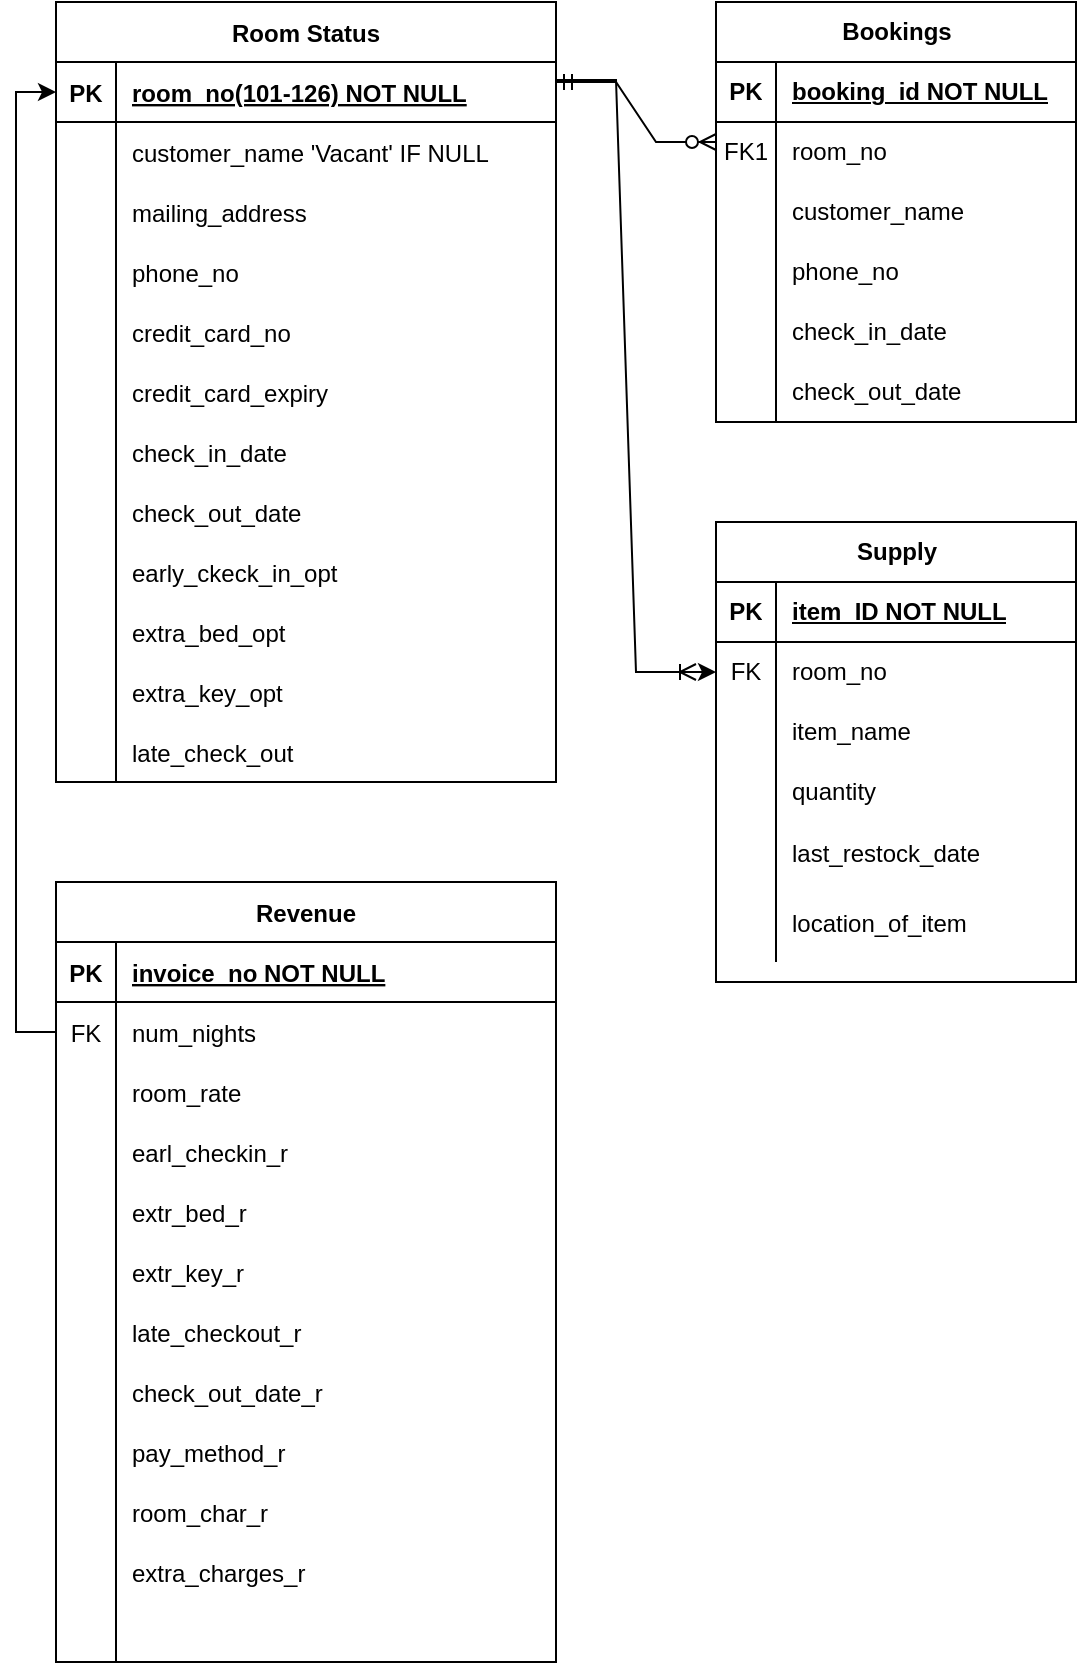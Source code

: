 <mxfile>
    <diagram id="R2lEEEUBdFMjLlhIrx00" name="Page-1">
        <mxGraphModel dx="762" dy="712" grid="1" gridSize="10" guides="1" tooltips="1" connect="1" arrows="1" fold="1" page="1" pageScale="1" pageWidth="850" pageHeight="1100" math="0" shadow="0" extFonts="Permanent Marker^https://fonts.googleapis.com/css?family=Permanent+Marker">
            <root>
                <mxCell id="0"/>
                <mxCell id="1" parent="0"/>
                <mxCell id="C-vyLk0tnHw3VtMMgP7b-23" value="Room Status" style="shape=table;startSize=30;container=1;collapsible=1;childLayout=tableLayout;fixedRows=1;rowLines=0;fontStyle=1;align=center;resizeLast=1;" parent="1" vertex="1">
                    <mxGeometry x="120" y="120" width="250" height="390" as="geometry">
                        <mxRectangle x="120" y="120" width="110" height="30" as="alternateBounds"/>
                    </mxGeometry>
                </mxCell>
                <mxCell id="C-vyLk0tnHw3VtMMgP7b-24" value="" style="shape=partialRectangle;collapsible=0;dropTarget=0;pointerEvents=0;fillColor=none;points=[[0,0.5],[1,0.5]];portConstraint=eastwest;top=0;left=0;right=0;bottom=1;" parent="C-vyLk0tnHw3VtMMgP7b-23" vertex="1">
                    <mxGeometry y="30" width="250" height="30" as="geometry"/>
                </mxCell>
                <mxCell id="C-vyLk0tnHw3VtMMgP7b-25" value="PK" style="shape=partialRectangle;overflow=hidden;connectable=0;fillColor=none;top=0;left=0;bottom=0;right=0;fontStyle=1;" parent="C-vyLk0tnHw3VtMMgP7b-24" vertex="1">
                    <mxGeometry width="30" height="30" as="geometry">
                        <mxRectangle width="30" height="30" as="alternateBounds"/>
                    </mxGeometry>
                </mxCell>
                <mxCell id="C-vyLk0tnHw3VtMMgP7b-26" value="room_no(101-126) NOT NULL" style="shape=partialRectangle;overflow=hidden;connectable=0;fillColor=none;top=0;left=0;bottom=0;right=0;align=left;spacingLeft=6;fontStyle=5;" parent="C-vyLk0tnHw3VtMMgP7b-24" vertex="1">
                    <mxGeometry x="30" width="220" height="30" as="geometry">
                        <mxRectangle width="220" height="30" as="alternateBounds"/>
                    </mxGeometry>
                </mxCell>
                <mxCell id="C-vyLk0tnHw3VtMMgP7b-27" value="" style="shape=partialRectangle;collapsible=0;dropTarget=0;pointerEvents=0;fillColor=none;points=[[0,0.5],[1,0.5]];portConstraint=eastwest;top=0;left=0;right=0;bottom=0;" parent="C-vyLk0tnHw3VtMMgP7b-23" vertex="1">
                    <mxGeometry y="60" width="250" height="30" as="geometry"/>
                </mxCell>
                <mxCell id="C-vyLk0tnHw3VtMMgP7b-28" value="" style="shape=partialRectangle;overflow=hidden;connectable=0;fillColor=none;top=0;left=0;bottom=0;right=0;" parent="C-vyLk0tnHw3VtMMgP7b-27" vertex="1">
                    <mxGeometry width="30" height="30" as="geometry">
                        <mxRectangle width="30" height="30" as="alternateBounds"/>
                    </mxGeometry>
                </mxCell>
                <mxCell id="C-vyLk0tnHw3VtMMgP7b-29" value="customer_name 'Vacant' IF NULL" style="shape=partialRectangle;overflow=hidden;connectable=0;fillColor=none;top=0;left=0;bottom=0;right=0;align=left;spacingLeft=6;" parent="C-vyLk0tnHw3VtMMgP7b-27" vertex="1">
                    <mxGeometry x="30" width="220" height="30" as="geometry">
                        <mxRectangle width="220" height="30" as="alternateBounds"/>
                    </mxGeometry>
                </mxCell>
                <mxCell id="RKsbf4HWqDIi988v698g-14" style="shape=partialRectangle;collapsible=0;dropTarget=0;pointerEvents=0;fillColor=none;points=[[0,0.5],[1,0.5]];portConstraint=eastwest;top=0;left=0;right=0;bottom=0;" parent="C-vyLk0tnHw3VtMMgP7b-23" vertex="1">
                    <mxGeometry y="90" width="250" height="30" as="geometry"/>
                </mxCell>
                <mxCell id="RKsbf4HWqDIi988v698g-15" style="shape=partialRectangle;overflow=hidden;connectable=0;fillColor=none;top=0;left=0;bottom=0;right=0;" parent="RKsbf4HWqDIi988v698g-14" vertex="1">
                    <mxGeometry width="30" height="30" as="geometry">
                        <mxRectangle width="30" height="30" as="alternateBounds"/>
                    </mxGeometry>
                </mxCell>
                <mxCell id="RKsbf4HWqDIi988v698g-16" value="mailing_address" style="shape=partialRectangle;overflow=hidden;connectable=0;fillColor=none;top=0;left=0;bottom=0;right=0;align=left;spacingLeft=6;" parent="RKsbf4HWqDIi988v698g-14" vertex="1">
                    <mxGeometry x="30" width="220" height="30" as="geometry">
                        <mxRectangle width="220" height="30" as="alternateBounds"/>
                    </mxGeometry>
                </mxCell>
                <mxCell id="RKsbf4HWqDIi988v698g-17" style="shape=partialRectangle;collapsible=0;dropTarget=0;pointerEvents=0;fillColor=none;points=[[0,0.5],[1,0.5]];portConstraint=eastwest;top=0;left=0;right=0;bottom=0;" parent="C-vyLk0tnHw3VtMMgP7b-23" vertex="1">
                    <mxGeometry y="120" width="250" height="30" as="geometry"/>
                </mxCell>
                <mxCell id="RKsbf4HWqDIi988v698g-18" value="" style="shape=partialRectangle;overflow=hidden;connectable=0;fillColor=none;top=0;left=0;bottom=0;right=0;" parent="RKsbf4HWqDIi988v698g-17" vertex="1">
                    <mxGeometry width="30" height="30" as="geometry">
                        <mxRectangle width="30" height="30" as="alternateBounds"/>
                    </mxGeometry>
                </mxCell>
                <mxCell id="RKsbf4HWqDIi988v698g-19" value="phone_no" style="shape=partialRectangle;overflow=hidden;connectable=0;fillColor=none;top=0;left=0;bottom=0;right=0;align=left;spacingLeft=6;" parent="RKsbf4HWqDIi988v698g-17" vertex="1">
                    <mxGeometry x="30" width="220" height="30" as="geometry">
                        <mxRectangle width="220" height="30" as="alternateBounds"/>
                    </mxGeometry>
                </mxCell>
                <mxCell id="RKsbf4HWqDIi988v698g-20" style="shape=partialRectangle;collapsible=0;dropTarget=0;pointerEvents=0;fillColor=none;points=[[0,0.5],[1,0.5]];portConstraint=eastwest;top=0;left=0;right=0;bottom=0;" parent="C-vyLk0tnHw3VtMMgP7b-23" vertex="1">
                    <mxGeometry y="150" width="250" height="30" as="geometry"/>
                </mxCell>
                <mxCell id="RKsbf4HWqDIi988v698g-21" style="shape=partialRectangle;overflow=hidden;connectable=0;fillColor=none;top=0;left=0;bottom=0;right=0;" parent="RKsbf4HWqDIi988v698g-20" vertex="1">
                    <mxGeometry width="30" height="30" as="geometry">
                        <mxRectangle width="30" height="30" as="alternateBounds"/>
                    </mxGeometry>
                </mxCell>
                <mxCell id="RKsbf4HWqDIi988v698g-22" value="credit_card_no" style="shape=partialRectangle;overflow=hidden;connectable=0;fillColor=none;top=0;left=0;bottom=0;right=0;align=left;spacingLeft=6;" parent="RKsbf4HWqDIi988v698g-20" vertex="1">
                    <mxGeometry x="30" width="220" height="30" as="geometry">
                        <mxRectangle width="220" height="30" as="alternateBounds"/>
                    </mxGeometry>
                </mxCell>
                <mxCell id="RKsbf4HWqDIi988v698g-23" style="shape=partialRectangle;collapsible=0;dropTarget=0;pointerEvents=0;fillColor=none;points=[[0,0.5],[1,0.5]];portConstraint=eastwest;top=0;left=0;right=0;bottom=0;" parent="C-vyLk0tnHw3VtMMgP7b-23" vertex="1">
                    <mxGeometry y="180" width="250" height="30" as="geometry"/>
                </mxCell>
                <mxCell id="RKsbf4HWqDIi988v698g-24" style="shape=partialRectangle;overflow=hidden;connectable=0;fillColor=none;top=0;left=0;bottom=0;right=0;" parent="RKsbf4HWqDIi988v698g-23" vertex="1">
                    <mxGeometry width="30" height="30" as="geometry">
                        <mxRectangle width="30" height="30" as="alternateBounds"/>
                    </mxGeometry>
                </mxCell>
                <mxCell id="RKsbf4HWqDIi988v698g-25" value="credit_card_expiry" style="shape=partialRectangle;overflow=hidden;connectable=0;fillColor=none;top=0;left=0;bottom=0;right=0;align=left;spacingLeft=6;" parent="RKsbf4HWqDIi988v698g-23" vertex="1">
                    <mxGeometry x="30" width="220" height="30" as="geometry">
                        <mxRectangle width="220" height="30" as="alternateBounds"/>
                    </mxGeometry>
                </mxCell>
                <mxCell id="RKsbf4HWqDIi988v698g-26" style="shape=partialRectangle;collapsible=0;dropTarget=0;pointerEvents=0;fillColor=none;points=[[0,0.5],[1,0.5]];portConstraint=eastwest;top=0;left=0;right=0;bottom=0;" parent="C-vyLk0tnHw3VtMMgP7b-23" vertex="1">
                    <mxGeometry y="210" width="250" height="30" as="geometry"/>
                </mxCell>
                <mxCell id="RKsbf4HWqDIi988v698g-27" value="" style="shape=partialRectangle;overflow=hidden;connectable=0;fillColor=none;top=0;left=0;bottom=0;right=0;" parent="RKsbf4HWqDIi988v698g-26" vertex="1">
                    <mxGeometry width="30" height="30" as="geometry">
                        <mxRectangle width="30" height="30" as="alternateBounds"/>
                    </mxGeometry>
                </mxCell>
                <mxCell id="RKsbf4HWqDIi988v698g-28" value="check_in_date" style="shape=partialRectangle;overflow=hidden;connectable=0;fillColor=none;top=0;left=0;bottom=0;right=0;align=left;spacingLeft=6;" parent="RKsbf4HWqDIi988v698g-26" vertex="1">
                    <mxGeometry x="30" width="220" height="30" as="geometry">
                        <mxRectangle width="220" height="30" as="alternateBounds"/>
                    </mxGeometry>
                </mxCell>
                <mxCell id="RKsbf4HWqDIi988v698g-29" style="shape=partialRectangle;collapsible=0;dropTarget=0;pointerEvents=0;fillColor=none;points=[[0,0.5],[1,0.5]];portConstraint=eastwest;top=0;left=0;right=0;bottom=0;" parent="C-vyLk0tnHw3VtMMgP7b-23" vertex="1">
                    <mxGeometry y="240" width="250" height="30" as="geometry"/>
                </mxCell>
                <mxCell id="RKsbf4HWqDIi988v698g-30" value="" style="shape=partialRectangle;overflow=hidden;connectable=0;fillColor=none;top=0;left=0;bottom=0;right=0;" parent="RKsbf4HWqDIi988v698g-29" vertex="1">
                    <mxGeometry width="30" height="30" as="geometry">
                        <mxRectangle width="30" height="30" as="alternateBounds"/>
                    </mxGeometry>
                </mxCell>
                <mxCell id="RKsbf4HWqDIi988v698g-31" value="check_out_date" style="shape=partialRectangle;overflow=hidden;connectable=0;fillColor=none;top=0;left=0;bottom=0;right=0;align=left;spacingLeft=6;" parent="RKsbf4HWqDIi988v698g-29" vertex="1">
                    <mxGeometry x="30" width="220" height="30" as="geometry">
                        <mxRectangle width="220" height="30" as="alternateBounds"/>
                    </mxGeometry>
                </mxCell>
                <mxCell id="RKsbf4HWqDIi988v698g-32" style="shape=partialRectangle;collapsible=0;dropTarget=0;pointerEvents=0;fillColor=none;points=[[0,0.5],[1,0.5]];portConstraint=eastwest;top=0;left=0;right=0;bottom=0;" parent="C-vyLk0tnHw3VtMMgP7b-23" vertex="1">
                    <mxGeometry y="270" width="250" height="30" as="geometry"/>
                </mxCell>
                <mxCell id="RKsbf4HWqDIi988v698g-33" style="shape=partialRectangle;overflow=hidden;connectable=0;fillColor=none;top=0;left=0;bottom=0;right=0;" parent="RKsbf4HWqDIi988v698g-32" vertex="1">
                    <mxGeometry width="30" height="30" as="geometry">
                        <mxRectangle width="30" height="30" as="alternateBounds"/>
                    </mxGeometry>
                </mxCell>
                <mxCell id="RKsbf4HWqDIi988v698g-34" value="early_ckeck_in_opt" style="shape=partialRectangle;overflow=hidden;connectable=0;fillColor=none;top=0;left=0;bottom=0;right=0;align=left;spacingLeft=6;" parent="RKsbf4HWqDIi988v698g-32" vertex="1">
                    <mxGeometry x="30" width="220" height="30" as="geometry">
                        <mxRectangle width="220" height="30" as="alternateBounds"/>
                    </mxGeometry>
                </mxCell>
                <mxCell id="RKsbf4HWqDIi988v698g-47" style="shape=partialRectangle;collapsible=0;dropTarget=0;pointerEvents=0;fillColor=none;points=[[0,0.5],[1,0.5]];portConstraint=eastwest;top=0;left=0;right=0;bottom=0;" parent="C-vyLk0tnHw3VtMMgP7b-23" vertex="1">
                    <mxGeometry y="300" width="250" height="30" as="geometry"/>
                </mxCell>
                <mxCell id="RKsbf4HWqDIi988v698g-48" style="shape=partialRectangle;overflow=hidden;connectable=0;fillColor=none;top=0;left=0;bottom=0;right=0;" parent="RKsbf4HWqDIi988v698g-47" vertex="1">
                    <mxGeometry width="30" height="30" as="geometry">
                        <mxRectangle width="30" height="30" as="alternateBounds"/>
                    </mxGeometry>
                </mxCell>
                <mxCell id="RKsbf4HWqDIi988v698g-49" value="extra_bed_opt" style="shape=partialRectangle;overflow=hidden;connectable=0;fillColor=none;top=0;left=0;bottom=0;right=0;align=left;spacingLeft=6;" parent="RKsbf4HWqDIi988v698g-47" vertex="1">
                    <mxGeometry x="30" width="220" height="30" as="geometry">
                        <mxRectangle width="220" height="30" as="alternateBounds"/>
                    </mxGeometry>
                </mxCell>
                <mxCell id="RKsbf4HWqDIi988v698g-44" style="shape=partialRectangle;collapsible=0;dropTarget=0;pointerEvents=0;fillColor=none;points=[[0,0.5],[1,0.5]];portConstraint=eastwest;top=0;left=0;right=0;bottom=0;" parent="C-vyLk0tnHw3VtMMgP7b-23" vertex="1">
                    <mxGeometry y="330" width="250" height="30" as="geometry"/>
                </mxCell>
                <mxCell id="RKsbf4HWqDIi988v698g-45" style="shape=partialRectangle;overflow=hidden;connectable=0;fillColor=none;top=0;left=0;bottom=0;right=0;" parent="RKsbf4HWqDIi988v698g-44" vertex="1">
                    <mxGeometry width="30" height="30" as="geometry">
                        <mxRectangle width="30" height="30" as="alternateBounds"/>
                    </mxGeometry>
                </mxCell>
                <mxCell id="RKsbf4HWqDIi988v698g-46" value="extra_key_opt" style="shape=partialRectangle;overflow=hidden;connectable=0;fillColor=none;top=0;left=0;bottom=0;right=0;align=left;spacingLeft=6;" parent="RKsbf4HWqDIi988v698g-44" vertex="1">
                    <mxGeometry x="30" width="220" height="30" as="geometry">
                        <mxRectangle width="220" height="30" as="alternateBounds"/>
                    </mxGeometry>
                </mxCell>
                <mxCell id="RKsbf4HWqDIi988v698g-41" style="shape=partialRectangle;collapsible=0;dropTarget=0;pointerEvents=0;fillColor=none;points=[[0,0.5],[1,0.5]];portConstraint=eastwest;top=0;left=0;right=0;bottom=0;" parent="C-vyLk0tnHw3VtMMgP7b-23" vertex="1">
                    <mxGeometry y="360" width="250" height="30" as="geometry"/>
                </mxCell>
                <mxCell id="RKsbf4HWqDIi988v698g-42" style="shape=partialRectangle;overflow=hidden;connectable=0;fillColor=none;top=0;left=0;bottom=0;right=0;" parent="RKsbf4HWqDIi988v698g-41" vertex="1">
                    <mxGeometry width="30" height="30" as="geometry">
                        <mxRectangle width="30" height="30" as="alternateBounds"/>
                    </mxGeometry>
                </mxCell>
                <mxCell id="RKsbf4HWqDIi988v698g-43" value="late_check_out" style="shape=partialRectangle;overflow=hidden;connectable=0;fillColor=none;top=0;left=0;bottom=0;right=0;align=left;spacingLeft=6;" parent="RKsbf4HWqDIi988v698g-41" vertex="1">
                    <mxGeometry x="30" width="220" height="30" as="geometry">
                        <mxRectangle width="220" height="30" as="alternateBounds"/>
                    </mxGeometry>
                </mxCell>
                <mxCell id="RKsbf4HWqDIi988v698g-50" value="Bookings" style="shape=table;startSize=30;container=1;collapsible=1;childLayout=tableLayout;fixedRows=1;rowLines=0;fontStyle=1;align=center;resizeLast=1;html=1;" parent="1" vertex="1">
                    <mxGeometry x="450" y="120" width="180" height="210" as="geometry"/>
                </mxCell>
                <mxCell id="RKsbf4HWqDIi988v698g-51" value="" style="shape=tableRow;horizontal=0;startSize=0;swimlaneHead=0;swimlaneBody=0;fillColor=none;collapsible=0;dropTarget=0;points=[[0,0.5],[1,0.5]];portConstraint=eastwest;top=0;left=0;right=0;bottom=1;" parent="RKsbf4HWqDIi988v698g-50" vertex="1">
                    <mxGeometry y="30" width="180" height="30" as="geometry"/>
                </mxCell>
                <mxCell id="RKsbf4HWqDIi988v698g-52" value="PK" style="shape=partialRectangle;connectable=0;fillColor=none;top=0;left=0;bottom=0;right=0;fontStyle=1;overflow=hidden;whiteSpace=wrap;html=1;" parent="RKsbf4HWqDIi988v698g-51" vertex="1">
                    <mxGeometry width="30" height="30" as="geometry">
                        <mxRectangle width="30" height="30" as="alternateBounds"/>
                    </mxGeometry>
                </mxCell>
                <mxCell id="RKsbf4HWqDIi988v698g-53" value="booking_id NOT NULL" style="shape=partialRectangle;connectable=0;fillColor=none;top=0;left=0;bottom=0;right=0;align=left;spacingLeft=6;fontStyle=5;overflow=hidden;whiteSpace=wrap;html=1;" parent="RKsbf4HWqDIi988v698g-51" vertex="1">
                    <mxGeometry x="30" width="150" height="30" as="geometry">
                        <mxRectangle width="150" height="30" as="alternateBounds"/>
                    </mxGeometry>
                </mxCell>
                <mxCell id="RKsbf4HWqDIi988v698g-74" style="shape=tableRow;horizontal=0;startSize=0;swimlaneHead=0;swimlaneBody=0;fillColor=none;collapsible=0;dropTarget=0;points=[[0,0.5],[1,0.5]];portConstraint=eastwest;top=0;left=0;right=0;bottom=0;" parent="RKsbf4HWqDIi988v698g-50" vertex="1">
                    <mxGeometry y="60" width="180" height="30" as="geometry"/>
                </mxCell>
                <mxCell id="RKsbf4HWqDIi988v698g-75" value="FK1" style="shape=partialRectangle;connectable=0;fillColor=none;top=0;left=0;bottom=0;right=0;editable=1;overflow=hidden;whiteSpace=wrap;html=1;" parent="RKsbf4HWqDIi988v698g-74" vertex="1">
                    <mxGeometry width="30" height="30" as="geometry">
                        <mxRectangle width="30" height="30" as="alternateBounds"/>
                    </mxGeometry>
                </mxCell>
                <mxCell id="RKsbf4HWqDIi988v698g-76" value="room_no" style="shape=partialRectangle;connectable=0;fillColor=none;top=0;left=0;bottom=0;right=0;align=left;spacingLeft=6;overflow=hidden;whiteSpace=wrap;html=1;" parent="RKsbf4HWqDIi988v698g-74" vertex="1">
                    <mxGeometry x="30" width="150" height="30" as="geometry">
                        <mxRectangle width="150" height="30" as="alternateBounds"/>
                    </mxGeometry>
                </mxCell>
                <mxCell id="RKsbf4HWqDIi988v698g-54" value="" style="shape=tableRow;horizontal=0;startSize=0;swimlaneHead=0;swimlaneBody=0;fillColor=none;collapsible=0;dropTarget=0;points=[[0,0.5],[1,0.5]];portConstraint=eastwest;top=0;left=0;right=0;bottom=0;" parent="RKsbf4HWqDIi988v698g-50" vertex="1">
                    <mxGeometry y="90" width="180" height="30" as="geometry"/>
                </mxCell>
                <mxCell id="RKsbf4HWqDIi988v698g-55" value="" style="shape=partialRectangle;connectable=0;fillColor=none;top=0;left=0;bottom=0;right=0;editable=1;overflow=hidden;whiteSpace=wrap;html=1;" parent="RKsbf4HWqDIi988v698g-54" vertex="1">
                    <mxGeometry width="30" height="30" as="geometry">
                        <mxRectangle width="30" height="30" as="alternateBounds"/>
                    </mxGeometry>
                </mxCell>
                <mxCell id="RKsbf4HWqDIi988v698g-56" value="customer_name" style="shape=partialRectangle;connectable=0;fillColor=none;top=0;left=0;bottom=0;right=0;align=left;spacingLeft=6;overflow=hidden;whiteSpace=wrap;html=1;" parent="RKsbf4HWqDIi988v698g-54" vertex="1">
                    <mxGeometry x="30" width="150" height="30" as="geometry">
                        <mxRectangle width="150" height="30" as="alternateBounds"/>
                    </mxGeometry>
                </mxCell>
                <mxCell id="RKsbf4HWqDIi988v698g-57" value="" style="shape=tableRow;horizontal=0;startSize=0;swimlaneHead=0;swimlaneBody=0;fillColor=none;collapsible=0;dropTarget=0;points=[[0,0.5],[1,0.5]];portConstraint=eastwest;top=0;left=0;right=0;bottom=0;" parent="RKsbf4HWqDIi988v698g-50" vertex="1">
                    <mxGeometry y="120" width="180" height="30" as="geometry"/>
                </mxCell>
                <mxCell id="RKsbf4HWqDIi988v698g-58" value="" style="shape=partialRectangle;connectable=0;fillColor=none;top=0;left=0;bottom=0;right=0;editable=1;overflow=hidden;whiteSpace=wrap;html=1;" parent="RKsbf4HWqDIi988v698g-57" vertex="1">
                    <mxGeometry width="30" height="30" as="geometry">
                        <mxRectangle width="30" height="30" as="alternateBounds"/>
                    </mxGeometry>
                </mxCell>
                <mxCell id="RKsbf4HWqDIi988v698g-59" value="phone_no" style="shape=partialRectangle;connectable=0;fillColor=none;top=0;left=0;bottom=0;right=0;align=left;spacingLeft=6;overflow=hidden;whiteSpace=wrap;html=1;" parent="RKsbf4HWqDIi988v698g-57" vertex="1">
                    <mxGeometry x="30" width="150" height="30" as="geometry">
                        <mxRectangle width="150" height="30" as="alternateBounds"/>
                    </mxGeometry>
                </mxCell>
                <mxCell id="RKsbf4HWqDIi988v698g-60" value="" style="shape=tableRow;horizontal=0;startSize=0;swimlaneHead=0;swimlaneBody=0;fillColor=none;collapsible=0;dropTarget=0;points=[[0,0.5],[1,0.5]];portConstraint=eastwest;top=0;left=0;right=0;bottom=0;" parent="RKsbf4HWqDIi988v698g-50" vertex="1">
                    <mxGeometry y="150" width="180" height="30" as="geometry"/>
                </mxCell>
                <mxCell id="RKsbf4HWqDIi988v698g-61" value="" style="shape=partialRectangle;connectable=0;fillColor=none;top=0;left=0;bottom=0;right=0;editable=1;overflow=hidden;whiteSpace=wrap;html=1;" parent="RKsbf4HWqDIi988v698g-60" vertex="1">
                    <mxGeometry width="30" height="30" as="geometry">
                        <mxRectangle width="30" height="30" as="alternateBounds"/>
                    </mxGeometry>
                </mxCell>
                <mxCell id="RKsbf4HWqDIi988v698g-62" value="check_in_date" style="shape=partialRectangle;connectable=0;fillColor=none;top=0;left=0;bottom=0;right=0;align=left;spacingLeft=6;overflow=hidden;whiteSpace=wrap;html=1;" parent="RKsbf4HWqDIi988v698g-60" vertex="1">
                    <mxGeometry x="30" width="150" height="30" as="geometry">
                        <mxRectangle width="150" height="30" as="alternateBounds"/>
                    </mxGeometry>
                </mxCell>
                <mxCell id="RKsbf4HWqDIi988v698g-63" style="shape=tableRow;horizontal=0;startSize=0;swimlaneHead=0;swimlaneBody=0;fillColor=none;collapsible=0;dropTarget=0;points=[[0,0.5],[1,0.5]];portConstraint=eastwest;top=0;left=0;right=0;bottom=0;" parent="RKsbf4HWqDIi988v698g-50" vertex="1">
                    <mxGeometry y="180" width="180" height="30" as="geometry"/>
                </mxCell>
                <mxCell id="RKsbf4HWqDIi988v698g-64" style="shape=partialRectangle;connectable=0;fillColor=none;top=0;left=0;bottom=0;right=0;editable=1;overflow=hidden;whiteSpace=wrap;html=1;" parent="RKsbf4HWqDIi988v698g-63" vertex="1">
                    <mxGeometry width="30" height="30" as="geometry">
                        <mxRectangle width="30" height="30" as="alternateBounds"/>
                    </mxGeometry>
                </mxCell>
                <mxCell id="RKsbf4HWqDIi988v698g-65" value="check_out_date" style="shape=partialRectangle;connectable=0;fillColor=none;top=0;left=0;bottom=0;right=0;align=left;spacingLeft=6;overflow=hidden;whiteSpace=wrap;html=1;" parent="RKsbf4HWqDIi988v698g-63" vertex="1">
                    <mxGeometry x="30" width="150" height="30" as="geometry">
                        <mxRectangle width="150" height="30" as="alternateBounds"/>
                    </mxGeometry>
                </mxCell>
                <mxCell id="RKsbf4HWqDIi988v698g-77" value="" style="edgeStyle=entityRelationEdgeStyle;fontSize=12;html=1;endArrow=ERzeroToMany;startArrow=ERmandOne;rounded=0;entryX=0;entryY=0.5;entryDx=0;entryDy=0;exitX=1;exitY=0.5;exitDx=0;exitDy=0;" parent="1" edge="1">
                    <mxGeometry width="100" height="100" relative="1" as="geometry">
                        <mxPoint x="370" y="160" as="sourcePoint"/>
                        <mxPoint x="450" y="190" as="targetPoint"/>
                        <Array as="points">
                            <mxPoint x="410" y="220"/>
                            <mxPoint x="440" y="450"/>
                        </Array>
                    </mxGeometry>
                </mxCell>
                <mxCell id="ao6cUQUx2ho7nCxAlNpD-6" value="Revenue" style="shape=table;startSize=30;container=1;collapsible=1;childLayout=tableLayout;fixedRows=1;rowLines=0;fontStyle=1;align=center;resizeLast=1;" parent="1" vertex="1">
                    <mxGeometry x="120" y="560" width="250" height="390" as="geometry">
                        <mxRectangle x="120" y="120" width="110" height="30" as="alternateBounds"/>
                    </mxGeometry>
                </mxCell>
                <mxCell id="ao6cUQUx2ho7nCxAlNpD-7" value="" style="shape=partialRectangle;collapsible=0;dropTarget=0;pointerEvents=0;fillColor=none;points=[[0,0.5],[1,0.5]];portConstraint=eastwest;top=0;left=0;right=0;bottom=1;" parent="ao6cUQUx2ho7nCxAlNpD-6" vertex="1">
                    <mxGeometry y="30" width="250" height="30" as="geometry"/>
                </mxCell>
                <mxCell id="ao6cUQUx2ho7nCxAlNpD-8" value="PK" style="shape=partialRectangle;overflow=hidden;connectable=0;fillColor=none;top=0;left=0;bottom=0;right=0;fontStyle=1;" parent="ao6cUQUx2ho7nCxAlNpD-7" vertex="1">
                    <mxGeometry width="30" height="30" as="geometry">
                        <mxRectangle width="30" height="30" as="alternateBounds"/>
                    </mxGeometry>
                </mxCell>
                <mxCell id="ao6cUQUx2ho7nCxAlNpD-9" value="invoice_no NOT NULL" style="shape=partialRectangle;overflow=hidden;connectable=0;fillColor=none;top=0;left=0;bottom=0;right=0;align=left;spacingLeft=6;fontStyle=5;" parent="ao6cUQUx2ho7nCxAlNpD-7" vertex="1">
                    <mxGeometry x="30" width="220" height="30" as="geometry">
                        <mxRectangle width="220" height="30" as="alternateBounds"/>
                    </mxGeometry>
                </mxCell>
                <mxCell id="ao6cUQUx2ho7nCxAlNpD-10" value="" style="shape=partialRectangle;collapsible=0;dropTarget=0;pointerEvents=0;fillColor=none;points=[[0,0.5],[1,0.5]];portConstraint=eastwest;top=0;left=0;right=0;bottom=0;" parent="ao6cUQUx2ho7nCxAlNpD-6" vertex="1">
                    <mxGeometry y="60" width="250" height="30" as="geometry"/>
                </mxCell>
                <mxCell id="ao6cUQUx2ho7nCxAlNpD-11" value="FK" style="shape=partialRectangle;overflow=hidden;connectable=0;fillColor=none;top=0;left=0;bottom=0;right=0;" parent="ao6cUQUx2ho7nCxAlNpD-10" vertex="1">
                    <mxGeometry width="30" height="30" as="geometry">
                        <mxRectangle width="30" height="30" as="alternateBounds"/>
                    </mxGeometry>
                </mxCell>
                <mxCell id="ao6cUQUx2ho7nCxAlNpD-12" value="num_nights" style="shape=partialRectangle;overflow=hidden;connectable=0;fillColor=none;top=0;left=0;bottom=0;right=0;align=left;spacingLeft=6;" parent="ao6cUQUx2ho7nCxAlNpD-10" vertex="1">
                    <mxGeometry x="30" width="220" height="30" as="geometry">
                        <mxRectangle width="220" height="30" as="alternateBounds"/>
                    </mxGeometry>
                </mxCell>
                <mxCell id="ao6cUQUx2ho7nCxAlNpD-13" style="shape=partialRectangle;collapsible=0;dropTarget=0;pointerEvents=0;fillColor=none;points=[[0,0.5],[1,0.5]];portConstraint=eastwest;top=0;left=0;right=0;bottom=0;" parent="ao6cUQUx2ho7nCxAlNpD-6" vertex="1">
                    <mxGeometry y="90" width="250" height="30" as="geometry"/>
                </mxCell>
                <mxCell id="ao6cUQUx2ho7nCxAlNpD-14" style="shape=partialRectangle;overflow=hidden;connectable=0;fillColor=none;top=0;left=0;bottom=0;right=0;" parent="ao6cUQUx2ho7nCxAlNpD-13" vertex="1">
                    <mxGeometry width="30" height="30" as="geometry">
                        <mxRectangle width="30" height="30" as="alternateBounds"/>
                    </mxGeometry>
                </mxCell>
                <mxCell id="ao6cUQUx2ho7nCxAlNpD-15" value="room_rate" style="shape=partialRectangle;overflow=hidden;connectable=0;fillColor=none;top=0;left=0;bottom=0;right=0;align=left;spacingLeft=6;" parent="ao6cUQUx2ho7nCxAlNpD-13" vertex="1">
                    <mxGeometry x="30" width="220" height="30" as="geometry">
                        <mxRectangle width="220" height="30" as="alternateBounds"/>
                    </mxGeometry>
                </mxCell>
                <mxCell id="ao6cUQUx2ho7nCxAlNpD-16" style="shape=partialRectangle;collapsible=0;dropTarget=0;pointerEvents=0;fillColor=none;points=[[0,0.5],[1,0.5]];portConstraint=eastwest;top=0;left=0;right=0;bottom=0;" parent="ao6cUQUx2ho7nCxAlNpD-6" vertex="1">
                    <mxGeometry y="120" width="250" height="30" as="geometry"/>
                </mxCell>
                <mxCell id="ao6cUQUx2ho7nCxAlNpD-17" value="" style="shape=partialRectangle;overflow=hidden;connectable=0;fillColor=none;top=0;left=0;bottom=0;right=0;" parent="ao6cUQUx2ho7nCxAlNpD-16" vertex="1">
                    <mxGeometry width="30" height="30" as="geometry">
                        <mxRectangle width="30" height="30" as="alternateBounds"/>
                    </mxGeometry>
                </mxCell>
                <mxCell id="ao6cUQUx2ho7nCxAlNpD-18" value="earl_checkin_r" style="shape=partialRectangle;overflow=hidden;connectable=0;fillColor=none;top=0;left=0;bottom=0;right=0;align=left;spacingLeft=6;" parent="ao6cUQUx2ho7nCxAlNpD-16" vertex="1">
                    <mxGeometry x="30" width="220" height="30" as="geometry">
                        <mxRectangle width="220" height="30" as="alternateBounds"/>
                    </mxGeometry>
                </mxCell>
                <mxCell id="ao6cUQUx2ho7nCxAlNpD-19" style="shape=partialRectangle;collapsible=0;dropTarget=0;pointerEvents=0;fillColor=none;points=[[0,0.5],[1,0.5]];portConstraint=eastwest;top=0;left=0;right=0;bottom=0;" parent="ao6cUQUx2ho7nCxAlNpD-6" vertex="1">
                    <mxGeometry y="150" width="250" height="30" as="geometry"/>
                </mxCell>
                <mxCell id="ao6cUQUx2ho7nCxAlNpD-20" style="shape=partialRectangle;overflow=hidden;connectable=0;fillColor=none;top=0;left=0;bottom=0;right=0;" parent="ao6cUQUx2ho7nCxAlNpD-19" vertex="1">
                    <mxGeometry width="30" height="30" as="geometry">
                        <mxRectangle width="30" height="30" as="alternateBounds"/>
                    </mxGeometry>
                </mxCell>
                <mxCell id="ao6cUQUx2ho7nCxAlNpD-21" value="extr_bed_r" style="shape=partialRectangle;overflow=hidden;connectable=0;fillColor=none;top=0;left=0;bottom=0;right=0;align=left;spacingLeft=6;" parent="ao6cUQUx2ho7nCxAlNpD-19" vertex="1">
                    <mxGeometry x="30" width="220" height="30" as="geometry">
                        <mxRectangle width="220" height="30" as="alternateBounds"/>
                    </mxGeometry>
                </mxCell>
                <mxCell id="ao6cUQUx2ho7nCxAlNpD-22" style="shape=partialRectangle;collapsible=0;dropTarget=0;pointerEvents=0;fillColor=none;points=[[0,0.5],[1,0.5]];portConstraint=eastwest;top=0;left=0;right=0;bottom=0;" parent="ao6cUQUx2ho7nCxAlNpD-6" vertex="1">
                    <mxGeometry y="180" width="250" height="30" as="geometry"/>
                </mxCell>
                <mxCell id="ao6cUQUx2ho7nCxAlNpD-23" style="shape=partialRectangle;overflow=hidden;connectable=0;fillColor=none;top=0;left=0;bottom=0;right=0;" parent="ao6cUQUx2ho7nCxAlNpD-22" vertex="1">
                    <mxGeometry width="30" height="30" as="geometry">
                        <mxRectangle width="30" height="30" as="alternateBounds"/>
                    </mxGeometry>
                </mxCell>
                <mxCell id="ao6cUQUx2ho7nCxAlNpD-24" value="extr_key_r" style="shape=partialRectangle;overflow=hidden;connectable=0;fillColor=none;top=0;left=0;bottom=0;right=0;align=left;spacingLeft=6;" parent="ao6cUQUx2ho7nCxAlNpD-22" vertex="1">
                    <mxGeometry x="30" width="220" height="30" as="geometry">
                        <mxRectangle width="220" height="30" as="alternateBounds"/>
                    </mxGeometry>
                </mxCell>
                <mxCell id="ao6cUQUx2ho7nCxAlNpD-25" style="shape=partialRectangle;collapsible=0;dropTarget=0;pointerEvents=0;fillColor=none;points=[[0,0.5],[1,0.5]];portConstraint=eastwest;top=0;left=0;right=0;bottom=0;" parent="ao6cUQUx2ho7nCxAlNpD-6" vertex="1">
                    <mxGeometry y="210" width="250" height="30" as="geometry"/>
                </mxCell>
                <mxCell id="ao6cUQUx2ho7nCxAlNpD-26" value="" style="shape=partialRectangle;overflow=hidden;connectable=0;fillColor=none;top=0;left=0;bottom=0;right=0;" parent="ao6cUQUx2ho7nCxAlNpD-25" vertex="1">
                    <mxGeometry width="30" height="30" as="geometry">
                        <mxRectangle width="30" height="30" as="alternateBounds"/>
                    </mxGeometry>
                </mxCell>
                <mxCell id="ao6cUQUx2ho7nCxAlNpD-27" value="late_checkout_r" style="shape=partialRectangle;overflow=hidden;connectable=0;fillColor=none;top=0;left=0;bottom=0;right=0;align=left;spacingLeft=6;" parent="ao6cUQUx2ho7nCxAlNpD-25" vertex="1">
                    <mxGeometry x="30" width="220" height="30" as="geometry">
                        <mxRectangle width="220" height="30" as="alternateBounds"/>
                    </mxGeometry>
                </mxCell>
                <mxCell id="ao6cUQUx2ho7nCxAlNpD-28" style="shape=partialRectangle;collapsible=0;dropTarget=0;pointerEvents=0;fillColor=none;points=[[0,0.5],[1,0.5]];portConstraint=eastwest;top=0;left=0;right=0;bottom=0;" parent="ao6cUQUx2ho7nCxAlNpD-6" vertex="1">
                    <mxGeometry y="240" width="250" height="30" as="geometry"/>
                </mxCell>
                <mxCell id="ao6cUQUx2ho7nCxAlNpD-29" value="" style="shape=partialRectangle;overflow=hidden;connectable=0;fillColor=none;top=0;left=0;bottom=0;right=0;" parent="ao6cUQUx2ho7nCxAlNpD-28" vertex="1">
                    <mxGeometry width="30" height="30" as="geometry">
                        <mxRectangle width="30" height="30" as="alternateBounds"/>
                    </mxGeometry>
                </mxCell>
                <mxCell id="ao6cUQUx2ho7nCxAlNpD-30" value="check_out_date_r" style="shape=partialRectangle;overflow=hidden;connectable=0;fillColor=none;top=0;left=0;bottom=0;right=0;align=left;spacingLeft=6;" parent="ao6cUQUx2ho7nCxAlNpD-28" vertex="1">
                    <mxGeometry x="30" width="220" height="30" as="geometry">
                        <mxRectangle width="220" height="30" as="alternateBounds"/>
                    </mxGeometry>
                </mxCell>
                <mxCell id="ao6cUQUx2ho7nCxAlNpD-31" style="shape=partialRectangle;collapsible=0;dropTarget=0;pointerEvents=0;fillColor=none;points=[[0,0.5],[1,0.5]];portConstraint=eastwest;top=0;left=0;right=0;bottom=0;" parent="ao6cUQUx2ho7nCxAlNpD-6" vertex="1">
                    <mxGeometry y="270" width="250" height="30" as="geometry"/>
                </mxCell>
                <mxCell id="ao6cUQUx2ho7nCxAlNpD-32" style="shape=partialRectangle;overflow=hidden;connectable=0;fillColor=none;top=0;left=0;bottom=0;right=0;" parent="ao6cUQUx2ho7nCxAlNpD-31" vertex="1">
                    <mxGeometry width="30" height="30" as="geometry">
                        <mxRectangle width="30" height="30" as="alternateBounds"/>
                    </mxGeometry>
                </mxCell>
                <mxCell id="ao6cUQUx2ho7nCxAlNpD-33" value="pay_method_r" style="shape=partialRectangle;overflow=hidden;connectable=0;fillColor=none;top=0;left=0;bottom=0;right=0;align=left;spacingLeft=6;" parent="ao6cUQUx2ho7nCxAlNpD-31" vertex="1">
                    <mxGeometry x="30" width="220" height="30" as="geometry">
                        <mxRectangle width="220" height="30" as="alternateBounds"/>
                    </mxGeometry>
                </mxCell>
                <mxCell id="ao6cUQUx2ho7nCxAlNpD-34" style="shape=partialRectangle;collapsible=0;dropTarget=0;pointerEvents=0;fillColor=none;points=[[0,0.5],[1,0.5]];portConstraint=eastwest;top=0;left=0;right=0;bottom=0;" parent="ao6cUQUx2ho7nCxAlNpD-6" vertex="1">
                    <mxGeometry y="300" width="250" height="30" as="geometry"/>
                </mxCell>
                <mxCell id="ao6cUQUx2ho7nCxAlNpD-35" style="shape=partialRectangle;overflow=hidden;connectable=0;fillColor=none;top=0;left=0;bottom=0;right=0;" parent="ao6cUQUx2ho7nCxAlNpD-34" vertex="1">
                    <mxGeometry width="30" height="30" as="geometry">
                        <mxRectangle width="30" height="30" as="alternateBounds"/>
                    </mxGeometry>
                </mxCell>
                <mxCell id="ao6cUQUx2ho7nCxAlNpD-36" value="room_char_r" style="shape=partialRectangle;overflow=hidden;connectable=0;fillColor=none;top=0;left=0;bottom=0;right=0;align=left;spacingLeft=6;" parent="ao6cUQUx2ho7nCxAlNpD-34" vertex="1">
                    <mxGeometry x="30" width="220" height="30" as="geometry">
                        <mxRectangle width="220" height="30" as="alternateBounds"/>
                    </mxGeometry>
                </mxCell>
                <mxCell id="ao6cUQUx2ho7nCxAlNpD-37" style="shape=partialRectangle;collapsible=0;dropTarget=0;pointerEvents=0;fillColor=none;points=[[0,0.5],[1,0.5]];portConstraint=eastwest;top=0;left=0;right=0;bottom=0;" parent="ao6cUQUx2ho7nCxAlNpD-6" vertex="1">
                    <mxGeometry y="330" width="250" height="30" as="geometry"/>
                </mxCell>
                <mxCell id="ao6cUQUx2ho7nCxAlNpD-38" style="shape=partialRectangle;overflow=hidden;connectable=0;fillColor=none;top=0;left=0;bottom=0;right=0;" parent="ao6cUQUx2ho7nCxAlNpD-37" vertex="1">
                    <mxGeometry width="30" height="30" as="geometry">
                        <mxRectangle width="30" height="30" as="alternateBounds"/>
                    </mxGeometry>
                </mxCell>
                <mxCell id="ao6cUQUx2ho7nCxAlNpD-39" value="extra_charges_r" style="shape=partialRectangle;overflow=hidden;connectable=0;fillColor=none;top=0;left=0;bottom=0;right=0;align=left;spacingLeft=6;" parent="ao6cUQUx2ho7nCxAlNpD-37" vertex="1">
                    <mxGeometry x="30" width="220" height="30" as="geometry">
                        <mxRectangle width="220" height="30" as="alternateBounds"/>
                    </mxGeometry>
                </mxCell>
                <mxCell id="ao6cUQUx2ho7nCxAlNpD-40" style="shape=partialRectangle;collapsible=0;dropTarget=0;pointerEvents=0;fillColor=none;points=[[0,0.5],[1,0.5]];portConstraint=eastwest;top=0;left=0;right=0;bottom=0;" parent="ao6cUQUx2ho7nCxAlNpD-6" vertex="1">
                    <mxGeometry y="360" width="250" height="30" as="geometry"/>
                </mxCell>
                <mxCell id="ao6cUQUx2ho7nCxAlNpD-41" style="shape=partialRectangle;overflow=hidden;connectable=0;fillColor=none;top=0;left=0;bottom=0;right=0;" parent="ao6cUQUx2ho7nCxAlNpD-40" vertex="1">
                    <mxGeometry width="30" height="30" as="geometry">
                        <mxRectangle width="30" height="30" as="alternateBounds"/>
                    </mxGeometry>
                </mxCell>
                <mxCell id="ao6cUQUx2ho7nCxAlNpD-42" value="" style="shape=partialRectangle;overflow=hidden;connectable=0;fillColor=none;top=0;left=0;bottom=0;right=0;align=left;spacingLeft=6;" parent="ao6cUQUx2ho7nCxAlNpD-40" vertex="1">
                    <mxGeometry x="30" width="220" height="30" as="geometry">
                        <mxRectangle width="220" height="30" as="alternateBounds"/>
                    </mxGeometry>
                </mxCell>
                <mxCell id="ao6cUQUx2ho7nCxAlNpD-44" style="edgeStyle=orthogonalEdgeStyle;rounded=0;orthogonalLoop=1;jettySize=auto;html=1;entryX=0;entryY=0.5;entryDx=0;entryDy=0;" parent="1" source="ao6cUQUx2ho7nCxAlNpD-10" target="C-vyLk0tnHw3VtMMgP7b-24" edge="1">
                    <mxGeometry relative="1" as="geometry"/>
                </mxCell>
                <mxCell id="IV7gzyRY8yfYiNYzjquc-36" value="" style="edgeStyle=entityRelationEdgeStyle;fontSize=12;html=1;endArrow=ERoneToMany;rounded=0;exitX=1.008;exitY=0.3;exitDx=0;exitDy=0;exitPerimeter=0;" parent="1" edge="1">
                    <mxGeometry width="100" height="100" relative="1" as="geometry">
                        <mxPoint x="370" y="159" as="sourcePoint"/>
                        <mxPoint x="440" y="455" as="targetPoint"/>
                        <Array as="points">
                            <mxPoint x="410" y="450"/>
                        </Array>
                    </mxGeometry>
                </mxCell>
                <mxCell id="IV7gzyRY8yfYiNYzjquc-37" value="Supply" style="shape=table;startSize=30;container=1;collapsible=1;childLayout=tableLayout;fixedRows=1;rowLines=0;fontStyle=1;align=center;resizeLast=1;html=1;" parent="1" vertex="1">
                    <mxGeometry x="450" y="380" width="180" height="230" as="geometry"/>
                </mxCell>
                <mxCell id="IV7gzyRY8yfYiNYzjquc-38" value="" style="shape=tableRow;horizontal=0;startSize=0;swimlaneHead=0;swimlaneBody=0;fillColor=none;collapsible=0;dropTarget=0;points=[[0,0.5],[1,0.5]];portConstraint=eastwest;top=0;left=0;right=0;bottom=1;" parent="IV7gzyRY8yfYiNYzjquc-37" vertex="1">
                    <mxGeometry y="30" width="180" height="30" as="geometry"/>
                </mxCell>
                <mxCell id="IV7gzyRY8yfYiNYzjquc-39" value="PK" style="shape=partialRectangle;connectable=0;fillColor=none;top=0;left=0;bottom=0;right=0;fontStyle=1;overflow=hidden;whiteSpace=wrap;html=1;" parent="IV7gzyRY8yfYiNYzjquc-38" vertex="1">
                    <mxGeometry width="30" height="30" as="geometry">
                        <mxRectangle width="30" height="30" as="alternateBounds"/>
                    </mxGeometry>
                </mxCell>
                <mxCell id="IV7gzyRY8yfYiNYzjquc-40" value="item_ID NOT NULL" style="shape=partialRectangle;connectable=0;fillColor=none;top=0;left=0;bottom=0;right=0;align=left;spacingLeft=6;fontStyle=5;overflow=hidden;whiteSpace=wrap;html=1;" parent="IV7gzyRY8yfYiNYzjquc-38" vertex="1">
                    <mxGeometry x="30" width="150" height="30" as="geometry">
                        <mxRectangle width="150" height="30" as="alternateBounds"/>
                    </mxGeometry>
                </mxCell>
                <mxCell id="IV7gzyRY8yfYiNYzjquc-41" value="" style="shape=tableRow;horizontal=0;startSize=0;swimlaneHead=0;swimlaneBody=0;fillColor=none;collapsible=0;dropTarget=0;points=[[0,0.5],[1,0.5]];portConstraint=eastwest;top=0;left=0;right=0;bottom=0;" parent="IV7gzyRY8yfYiNYzjquc-37" vertex="1">
                    <mxGeometry y="60" width="180" height="30" as="geometry"/>
                </mxCell>
                <mxCell id="IV7gzyRY8yfYiNYzjquc-42" value="FK" style="shape=partialRectangle;connectable=0;fillColor=none;top=0;left=0;bottom=0;right=0;editable=1;overflow=hidden;whiteSpace=wrap;html=1;" parent="IV7gzyRY8yfYiNYzjquc-41" vertex="1">
                    <mxGeometry width="30" height="30" as="geometry">
                        <mxRectangle width="30" height="30" as="alternateBounds"/>
                    </mxGeometry>
                </mxCell>
                <mxCell id="IV7gzyRY8yfYiNYzjquc-43" value="room_no" style="shape=partialRectangle;connectable=0;fillColor=none;top=0;left=0;bottom=0;right=0;align=left;spacingLeft=6;overflow=hidden;whiteSpace=wrap;html=1;" parent="IV7gzyRY8yfYiNYzjquc-41" vertex="1">
                    <mxGeometry x="30" width="150" height="30" as="geometry">
                        <mxRectangle width="150" height="30" as="alternateBounds"/>
                    </mxGeometry>
                </mxCell>
                <mxCell id="IV7gzyRY8yfYiNYzjquc-44" value="" style="shape=tableRow;horizontal=0;startSize=0;swimlaneHead=0;swimlaneBody=0;fillColor=none;collapsible=0;dropTarget=0;points=[[0,0.5],[1,0.5]];portConstraint=eastwest;top=0;left=0;right=0;bottom=0;" parent="IV7gzyRY8yfYiNYzjquc-37" vertex="1">
                    <mxGeometry y="90" width="180" height="30" as="geometry"/>
                </mxCell>
                <mxCell id="IV7gzyRY8yfYiNYzjquc-45" value="" style="shape=partialRectangle;connectable=0;fillColor=none;top=0;left=0;bottom=0;right=0;editable=1;overflow=hidden;whiteSpace=wrap;html=1;" parent="IV7gzyRY8yfYiNYzjquc-44" vertex="1">
                    <mxGeometry width="30" height="30" as="geometry">
                        <mxRectangle width="30" height="30" as="alternateBounds"/>
                    </mxGeometry>
                </mxCell>
                <mxCell id="IV7gzyRY8yfYiNYzjquc-46" value="item_name" style="shape=partialRectangle;connectable=0;fillColor=none;top=0;left=0;bottom=0;right=0;align=left;spacingLeft=6;overflow=hidden;whiteSpace=wrap;html=1;" parent="IV7gzyRY8yfYiNYzjquc-44" vertex="1">
                    <mxGeometry x="30" width="150" height="30" as="geometry">
                        <mxRectangle width="150" height="30" as="alternateBounds"/>
                    </mxGeometry>
                </mxCell>
                <mxCell id="IV7gzyRY8yfYiNYzjquc-47" value="" style="shape=tableRow;horizontal=0;startSize=0;swimlaneHead=0;swimlaneBody=0;fillColor=none;collapsible=0;dropTarget=0;points=[[0,0.5],[1,0.5]];portConstraint=eastwest;top=0;left=0;right=0;bottom=0;" parent="IV7gzyRY8yfYiNYzjquc-37" vertex="1">
                    <mxGeometry y="120" width="180" height="30" as="geometry"/>
                </mxCell>
                <mxCell id="IV7gzyRY8yfYiNYzjquc-48" value="" style="shape=partialRectangle;connectable=0;fillColor=none;top=0;left=0;bottom=0;right=0;editable=1;overflow=hidden;whiteSpace=wrap;html=1;" parent="IV7gzyRY8yfYiNYzjquc-47" vertex="1">
                    <mxGeometry width="30" height="30" as="geometry">
                        <mxRectangle width="30" height="30" as="alternateBounds"/>
                    </mxGeometry>
                </mxCell>
                <mxCell id="IV7gzyRY8yfYiNYzjquc-49" value="quantity" style="shape=partialRectangle;connectable=0;fillColor=none;top=0;left=0;bottom=0;right=0;align=left;spacingLeft=6;overflow=hidden;whiteSpace=wrap;html=1;" parent="IV7gzyRY8yfYiNYzjquc-47" vertex="1">
                    <mxGeometry x="30" width="150" height="30" as="geometry">
                        <mxRectangle width="150" height="30" as="alternateBounds"/>
                    </mxGeometry>
                </mxCell>
                <mxCell id="IV7gzyRY8yfYiNYzjquc-51" value="" style="shape=tableRow;horizontal=0;startSize=0;swimlaneHead=0;swimlaneBody=0;fillColor=none;collapsible=0;dropTarget=0;points=[[0,0.5],[1,0.5]];portConstraint=eastwest;top=0;left=0;right=0;bottom=0;" parent="IV7gzyRY8yfYiNYzjquc-37" vertex="1">
                    <mxGeometry y="150" width="180" height="30" as="geometry"/>
                </mxCell>
                <mxCell id="IV7gzyRY8yfYiNYzjquc-52" value="" style="shape=partialRectangle;connectable=0;fillColor=none;top=0;left=0;bottom=0;right=0;editable=1;overflow=hidden;" parent="IV7gzyRY8yfYiNYzjquc-51" vertex="1">
                    <mxGeometry width="30" height="30" as="geometry">
                        <mxRectangle width="30" height="30" as="alternateBounds"/>
                    </mxGeometry>
                </mxCell>
                <mxCell id="IV7gzyRY8yfYiNYzjquc-53" value="last_restock_date" style="shape=partialRectangle;connectable=0;fillColor=none;top=0;left=0;bottom=0;right=0;align=left;spacingLeft=6;overflow=hidden;" parent="IV7gzyRY8yfYiNYzjquc-51" vertex="1">
                    <mxGeometry x="30" width="150" height="30" as="geometry">
                        <mxRectangle width="150" height="30" as="alternateBounds"/>
                    </mxGeometry>
                </mxCell>
                <mxCell id="IV7gzyRY8yfYiNYzjquc-55" value="" style="shape=tableRow;horizontal=0;startSize=0;swimlaneHead=0;swimlaneBody=0;fillColor=none;collapsible=0;dropTarget=0;points=[[0,0.5],[1,0.5]];portConstraint=eastwest;top=0;left=0;right=0;bottom=0;" parent="IV7gzyRY8yfYiNYzjquc-37" vertex="1">
                    <mxGeometry y="180" width="180" height="40" as="geometry"/>
                </mxCell>
                <mxCell id="IV7gzyRY8yfYiNYzjquc-56" value="" style="shape=partialRectangle;connectable=0;fillColor=none;top=0;left=0;bottom=0;right=0;editable=1;overflow=hidden;" parent="IV7gzyRY8yfYiNYzjquc-55" vertex="1">
                    <mxGeometry width="30" height="40" as="geometry">
                        <mxRectangle width="30" height="40" as="alternateBounds"/>
                    </mxGeometry>
                </mxCell>
                <mxCell id="IV7gzyRY8yfYiNYzjquc-57" value="location_of_item" style="shape=partialRectangle;connectable=0;fillColor=none;top=0;left=0;bottom=0;right=0;align=left;spacingLeft=6;overflow=hidden;" parent="IV7gzyRY8yfYiNYzjquc-55" vertex="1">
                    <mxGeometry x="30" width="150" height="40" as="geometry">
                        <mxRectangle width="150" height="40" as="alternateBounds"/>
                    </mxGeometry>
                </mxCell>
                <mxCell id="IV7gzyRY8yfYiNYzjquc-62" style="edgeStyle=elbowEdgeStyle;rounded=0;orthogonalLoop=1;jettySize=auto;html=1;exitX=0;exitY=0.5;exitDx=0;exitDy=0;" parent="1" edge="1">
                    <mxGeometry relative="1" as="geometry">
                        <mxPoint x="450" y="455" as="targetPoint"/>
                        <mxPoint x="440" y="455" as="sourcePoint"/>
                    </mxGeometry>
                </mxCell>
            </root>
        </mxGraphModel>
    </diagram>
</mxfile>